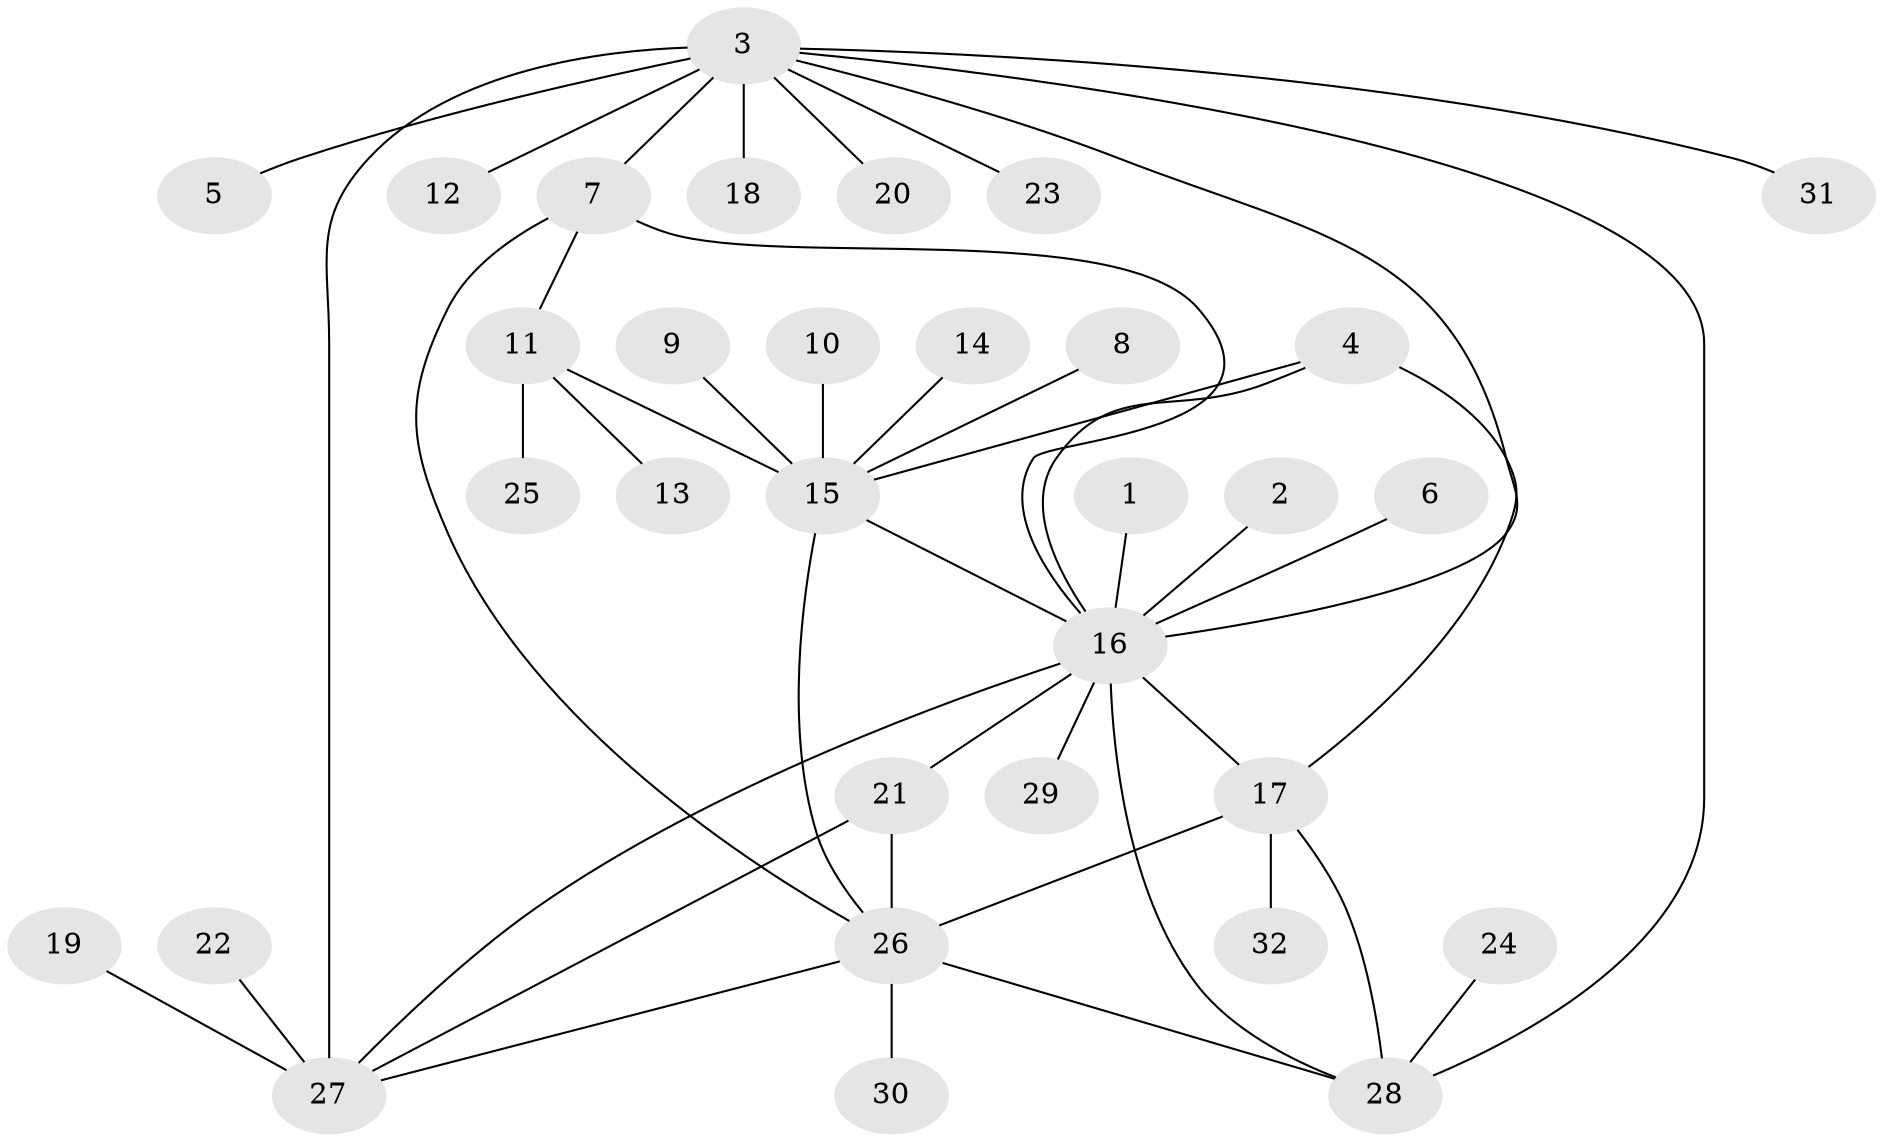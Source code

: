 // original degree distribution, {6: 0.07936507936507936, 8: 0.015873015873015872, 4: 0.06349206349206349, 10: 0.031746031746031744, 7: 0.031746031746031744, 5: 0.015873015873015872, 3: 0.07936507936507936, 1: 0.5714285714285714, 2: 0.1111111111111111}
// Generated by graph-tools (version 1.1) at 2025/26/03/09/25 03:26:36]
// undirected, 32 vertices, 44 edges
graph export_dot {
graph [start="1"]
  node [color=gray90,style=filled];
  1;
  2;
  3;
  4;
  5;
  6;
  7;
  8;
  9;
  10;
  11;
  12;
  13;
  14;
  15;
  16;
  17;
  18;
  19;
  20;
  21;
  22;
  23;
  24;
  25;
  26;
  27;
  28;
  29;
  30;
  31;
  32;
  1 -- 16 [weight=1.0];
  2 -- 16 [weight=1.0];
  3 -- 5 [weight=1.0];
  3 -- 7 [weight=1.0];
  3 -- 12 [weight=1.0];
  3 -- 16 [weight=1.0];
  3 -- 18 [weight=1.0];
  3 -- 20 [weight=1.0];
  3 -- 23 [weight=1.0];
  3 -- 27 [weight=2.0];
  3 -- 28 [weight=1.0];
  3 -- 31 [weight=1.0];
  4 -- 15 [weight=1.0];
  4 -- 16 [weight=1.0];
  4 -- 17 [weight=1.0];
  6 -- 16 [weight=1.0];
  7 -- 11 [weight=2.0];
  7 -- 16 [weight=1.0];
  7 -- 26 [weight=1.0];
  8 -- 15 [weight=1.0];
  9 -- 15 [weight=1.0];
  10 -- 15 [weight=1.0];
  11 -- 13 [weight=1.0];
  11 -- 15 [weight=1.0];
  11 -- 25 [weight=1.0];
  14 -- 15 [weight=1.0];
  15 -- 16 [weight=1.0];
  15 -- 26 [weight=1.0];
  16 -- 17 [weight=1.0];
  16 -- 21 [weight=1.0];
  16 -- 27 [weight=1.0];
  16 -- 28 [weight=1.0];
  16 -- 29 [weight=1.0];
  17 -- 26 [weight=2.0];
  17 -- 28 [weight=1.0];
  17 -- 32 [weight=1.0];
  19 -- 27 [weight=1.0];
  21 -- 26 [weight=1.0];
  21 -- 27 [weight=1.0];
  22 -- 27 [weight=1.0];
  24 -- 28 [weight=1.0];
  26 -- 27 [weight=1.0];
  26 -- 28 [weight=1.0];
  26 -- 30 [weight=1.0];
}
